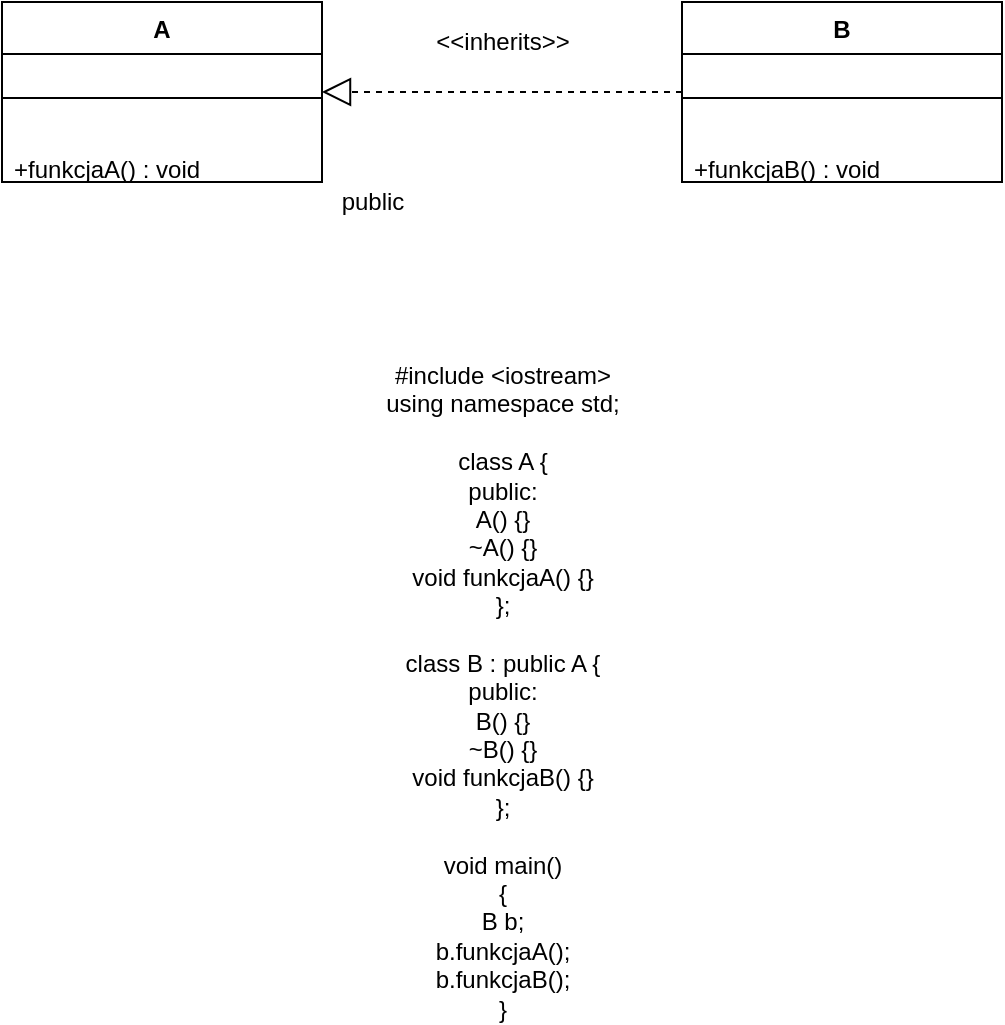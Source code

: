 <mxfile version="18.0.1" type="device"><diagram id="50CpVUPtutes05fNDjNr" name="Page-1"><mxGraphModel dx="1422" dy="794" grid="1" gridSize="10" guides="1" tooltips="1" connect="1" arrows="1" fold="1" page="1" pageScale="1" pageWidth="827" pageHeight="1169" math="0" shadow="0"><root><mxCell id="0"/><mxCell id="1" parent="0"/><mxCell id="pogSuk8kHM4zoDFHdnH5-1" value="A" style="swimlane;fontStyle=1;align=center;verticalAlign=top;childLayout=stackLayout;horizontal=1;startSize=26;horizontalStack=0;resizeParent=1;resizeParentMax=0;resizeLast=0;collapsible=1;marginBottom=0;" vertex="1" parent="1"><mxGeometry x="180" y="160" width="160" height="90" as="geometry"/></mxCell><mxCell id="pogSuk8kHM4zoDFHdnH5-3" value="" style="line;strokeWidth=1;fillColor=none;align=left;verticalAlign=middle;spacingTop=-1;spacingLeft=3;spacingRight=3;rotatable=0;labelPosition=right;points=[];portConstraint=eastwest;" vertex="1" parent="pogSuk8kHM4zoDFHdnH5-1"><mxGeometry y="26" width="160" height="44" as="geometry"/></mxCell><mxCell id="pogSuk8kHM4zoDFHdnH5-4" value="+funkcjaA() : void" style="text;strokeColor=none;fillColor=none;align=left;verticalAlign=top;spacingLeft=4;spacingRight=4;overflow=hidden;rotatable=0;points=[[0,0.5],[1,0.5]];portConstraint=eastwest;" vertex="1" parent="pogSuk8kHM4zoDFHdnH5-1"><mxGeometry y="70" width="160" height="20" as="geometry"/></mxCell><mxCell id="pogSuk8kHM4zoDFHdnH5-5" value="B" style="swimlane;fontStyle=1;align=center;verticalAlign=top;childLayout=stackLayout;horizontal=1;startSize=26;horizontalStack=0;resizeParent=1;resizeParentMax=0;resizeLast=0;collapsible=1;marginBottom=0;" vertex="1" parent="1"><mxGeometry x="520" y="160" width="160" height="90" as="geometry"/></mxCell><mxCell id="pogSuk8kHM4zoDFHdnH5-6" value="" style="line;strokeWidth=1;fillColor=none;align=left;verticalAlign=middle;spacingTop=-1;spacingLeft=3;spacingRight=3;rotatable=0;labelPosition=right;points=[];portConstraint=eastwest;" vertex="1" parent="pogSuk8kHM4zoDFHdnH5-5"><mxGeometry y="26" width="160" height="44" as="geometry"/></mxCell><mxCell id="pogSuk8kHM4zoDFHdnH5-7" value="+funkcjaB() : void" style="text;strokeColor=none;fillColor=none;align=left;verticalAlign=top;spacingLeft=4;spacingRight=4;overflow=hidden;rotatable=0;points=[[0,0.5],[1,0.5]];portConstraint=eastwest;" vertex="1" parent="pogSuk8kHM4zoDFHdnH5-5"><mxGeometry y="70" width="160" height="20" as="geometry"/></mxCell><mxCell id="pogSuk8kHM4zoDFHdnH5-8" value="" style="endArrow=block;dashed=1;endFill=0;endSize=12;html=1;rounded=0;exitX=0;exitY=0.5;exitDx=0;exitDy=0;entryX=1;entryY=0.5;entryDx=0;entryDy=0;" edge="1" parent="1" source="pogSuk8kHM4zoDFHdnH5-5" target="pogSuk8kHM4zoDFHdnH5-1"><mxGeometry width="160" relative="1" as="geometry"><mxPoint x="330" y="410" as="sourcePoint"/><mxPoint x="490" y="410" as="targetPoint"/></mxGeometry></mxCell><mxCell id="pogSuk8kHM4zoDFHdnH5-9" value="&amp;lt;&amp;lt;inherits&amp;gt;&amp;gt;" style="text;html=1;align=center;verticalAlign=middle;resizable=0;points=[];autosize=1;strokeColor=none;fillColor=none;" vertex="1" parent="1"><mxGeometry x="390" y="170" width="80" height="20" as="geometry"/></mxCell><mxCell id="pogSuk8kHM4zoDFHdnH5-10" value="public" style="text;html=1;align=center;verticalAlign=middle;resizable=0;points=[];autosize=1;strokeColor=none;fillColor=none;" vertex="1" parent="1"><mxGeometry x="340" y="250" width="50" height="20" as="geometry"/></mxCell><mxCell id="pogSuk8kHM4zoDFHdnH5-11" value="&lt;div&gt;#include &amp;lt;iostream&amp;gt;&lt;/div&gt;&lt;div&gt;using namespace std;&lt;/div&gt;&lt;div&gt;&lt;br&gt;&lt;/div&gt;&lt;div&gt;class A {&lt;/div&gt;&lt;div&gt;public:&lt;/div&gt;&lt;div&gt;&lt;span style=&quot;&quot;&gt;&#9;&lt;/span&gt;A() {}&lt;/div&gt;&lt;div&gt;&lt;span style=&quot;&quot;&gt;&#9;&lt;/span&gt;~A() {}&lt;/div&gt;&lt;div&gt;&lt;span style=&quot;&quot;&gt;&#9;&lt;/span&gt;void funkcjaA() {}&lt;/div&gt;&lt;div&gt;};&lt;/div&gt;&lt;div&gt;&lt;br&gt;&lt;/div&gt;&lt;div&gt;class B : public A {&lt;/div&gt;&lt;div&gt;public:&lt;/div&gt;&lt;div&gt;&lt;span style=&quot;&quot;&gt;&#9;&lt;/span&gt;B() {}&lt;/div&gt;&lt;div&gt;&lt;span style=&quot;&quot;&gt;&#9;&lt;/span&gt;~B() {}&lt;/div&gt;&lt;div&gt;&lt;span style=&quot;&quot;&gt;&#9;&lt;/span&gt;void funkcjaB() {}&lt;/div&gt;&lt;div&gt;};&lt;/div&gt;&lt;div&gt;&lt;br&gt;&lt;/div&gt;&lt;div&gt;void main()&lt;/div&gt;&lt;div&gt;{&lt;/div&gt;&lt;div&gt;&lt;span style=&quot;&quot;&gt;&#9;&lt;/span&gt;B b;&lt;/div&gt;&lt;div&gt;&lt;span style=&quot;&quot;&gt;&#9;&lt;/span&gt;b.funkcjaA();&lt;/div&gt;&lt;div&gt;&lt;span style=&quot;&quot;&gt;&#9;&lt;/span&gt;b.funkcjaB();&lt;/div&gt;&lt;div&gt;}&lt;/div&gt;" style="text;html=1;align=center;verticalAlign=middle;resizable=0;points=[];autosize=1;strokeColor=none;fillColor=none;" vertex="1" parent="1"><mxGeometry x="365" y="340" width="130" height="330" as="geometry"/></mxCell></root></mxGraphModel></diagram></mxfile>